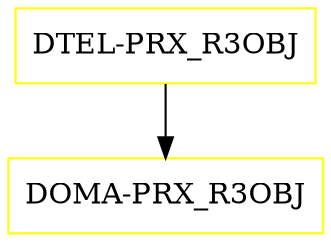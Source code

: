 digraph G {
  "DTEL-PRX_R3OBJ" [shape=box,color=yellow];
  "DOMA-PRX_R3OBJ" [shape=box,color=yellow,URL="./DOMA_PRX_R3OBJ.html"];
  "DTEL-PRX_R3OBJ" -> "DOMA-PRX_R3OBJ";
}
